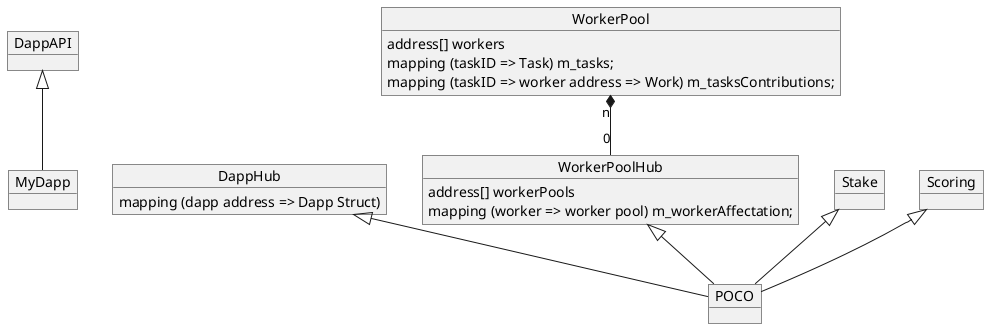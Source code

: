 @startuml
object DappAPI
object MyDapp
object DappHub {
  mapping (dapp address => Dapp Struct)
}
object WorkerPoolHub {
  address[] workerPools
  mapping (worker => worker pool) m_workerAffectation;
}

object Stake
object Scoring
object POCO
object WorkerPool {
   address[] workers
   mapping (taskID => Task) m_tasks;
   mapping (taskID => worker address => Work) m_tasksContributions;
}



DappHub <|-- POCO
WorkerPoolHub <|-- POCO
Stake <|-- POCO
Scoring <|-- POCO
WorkerPool "n" *-- "0" WorkerPoolHub

DappAPI <|-- MyDapp

@enduml